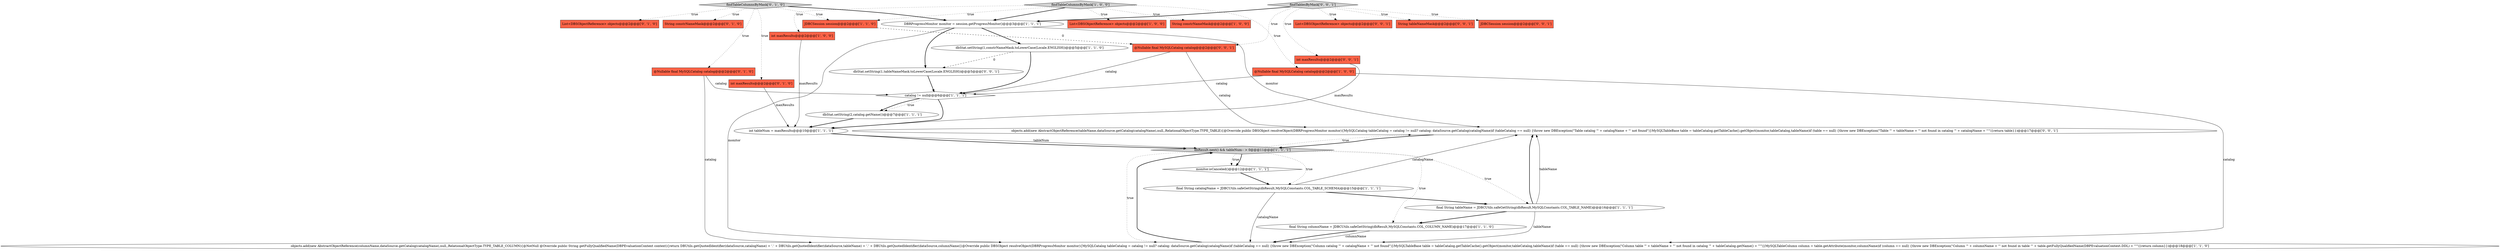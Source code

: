 digraph {
20 [style = filled, label = "findTableColumnsByMask['0', '1', '0']", fillcolor = lightgray, shape = diamond image = "AAA0AAABBB2BBB"];
19 [style = filled, label = "String constrNameMask@@@2@@@['0', '1', '0']", fillcolor = tomato, shape = box image = "AAA0AAABBB2BBB"];
8 [style = filled, label = "final String catalogName = JDBCUtils.safeGetString(dbResult,MySQLConstants.COL_TABLE_SCHEMA)@@@15@@@['1', '1', '1']", fillcolor = white, shape = ellipse image = "AAA0AAABBB1BBB"];
11 [style = filled, label = "List<DBSObjectReference> objects@@@2@@@['1', '0', '0']", fillcolor = tomato, shape = box image = "AAA0AAABBB1BBB"];
6 [style = filled, label = "int maxResults@@@2@@@['1', '0', '0']", fillcolor = tomato, shape = box image = "AAA0AAABBB1BBB"];
27 [style = filled, label = "objects.add(new AbstractObjectReference(tableName,dataSource.getCatalog(catalogName),null,,RelationalObjectType.TYPE_TABLE){@Override public DBSObject resolveObject(DBRProgressMonitor monitor){MySQLCatalog tableCatalog = catalog != null? catalog: dataSource.getCatalog(catalogName)if (tableCatalog == null) {throw new DBException(\"Table catalog '\" + catalogName + \"' not found\")}MySQLTableBase table = tableCatalog.getTableCache().getObject(monitor,tableCatalog,tableName)if (table == null) {throw new DBException(\"Table '\" + tableName + \"' not found in catalog '\" + catalogName + \"'\")}return table}})@@@17@@@['0', '0', '1']", fillcolor = white, shape = ellipse image = "AAA0AAABBB3BBB"];
16 [style = filled, label = "int tableNum = maxResults@@@10@@@['1', '1', '1']", fillcolor = white, shape = ellipse image = "AAA0AAABBB1BBB"];
14 [style = filled, label = "dbStat.setString(1,constrNameMask.toLowerCase(Locale.ENGLISH))@@@5@@@['1', '1', '0']", fillcolor = white, shape = ellipse image = "AAA0AAABBB1BBB"];
0 [style = filled, label = "objects.add(new AbstractObjectReference(columnName,dataSource.getCatalog(catalogName),null,,RelationalObjectType.TYPE_TABLE_COLUMN){@NotNull @Override public String getFullyQualifiedName(DBPEvaluationContext context){return DBUtils.getQuotedIdentifier(dataSource,catalogName) + '.' + DBUtils.getQuotedIdentifier(dataSource,tableName) + '.' + DBUtils.getQuotedIdentifier(dataSource,columnName)}@Override public DBSObject resolveObject(DBRProgressMonitor monitor){MySQLCatalog tableCatalog = catalog != null? catalog: dataSource.getCatalog(catalogName)if (tableCatalog == null) {throw new DBException(\"Column catalog '\" + catalogName + \"' not found\")}MySQLTableBase table = tableCatalog.getTableCache().getObject(monitor,tableCatalog,tableName)if (table == null) {throw new DBException(\"Column table '\" + tableName + \"' not found in catalog '\" + tableCatalog.getName() + \"'\")}MySQLTableColumn column = table.getAttribute(monitor,columnName)if (column == null) {throw new DBException(\"Column '\" + columnName + \"' not found in table '\" + table.getFullyQualifiedName(DBPEvaluationContext.DDL) + \"'\")}return column}})@@@18@@@['1', '1', '0']", fillcolor = white, shape = ellipse image = "AAA0AAABBB1BBB"];
7 [style = filled, label = "DBRProgressMonitor monitor = session.getProgressMonitor()@@@3@@@['1', '1', '1']", fillcolor = white, shape = ellipse image = "AAA0AAABBB1BBB"];
10 [style = filled, label = "String constrNameMask@@@2@@@['1', '0', '0']", fillcolor = tomato, shape = box image = "AAA0AAABBB1BBB"];
1 [style = filled, label = "monitor.isCanceled()@@@12@@@['1', '1', '1']", fillcolor = white, shape = diamond image = "AAA0AAABBB1BBB"];
23 [style = filled, label = "dbStat.setString(1,tableNameMask.toLowerCase(Locale.ENGLISH))@@@5@@@['0', '0', '1']", fillcolor = white, shape = ellipse image = "AAA0AAABBB3BBB"];
17 [style = filled, label = "int maxResults@@@2@@@['0', '1', '0']", fillcolor = tomato, shape = box image = "AAA0AAABBB2BBB"];
3 [style = filled, label = "final String tableName = JDBCUtils.safeGetString(dbResult,MySQLConstants.COL_TABLE_NAME)@@@16@@@['1', '1', '1']", fillcolor = white, shape = ellipse image = "AAA0AAABBB1BBB"];
21 [style = filled, label = "List<DBSObjectReference> objects@@@2@@@['0', '1', '0']", fillcolor = tomato, shape = box image = "AAA0AAABBB2BBB"];
4 [style = filled, label = "@Nullable final MySQLCatalog catalog@@@2@@@['1', '0', '0']", fillcolor = tomato, shape = box image = "AAA0AAABBB1BBB"];
22 [style = filled, label = "List<DBSObjectReference> objects@@@2@@@['0', '0', '1']", fillcolor = tomato, shape = box image = "AAA0AAABBB3BBB"];
29 [style = filled, label = "findTablesByMask['0', '0', '1']", fillcolor = lightgray, shape = diamond image = "AAA0AAABBB3BBB"];
2 [style = filled, label = "dbResult.next() && tableNum-- > 0@@@11@@@['1', '1', '1']", fillcolor = lightgray, shape = diamond image = "AAA0AAABBB1BBB"];
18 [style = filled, label = "@Nullable final MySQLCatalog catalog@@@2@@@['0', '1', '0']", fillcolor = tomato, shape = box image = "AAA0AAABBB2BBB"];
24 [style = filled, label = "int maxResults@@@2@@@['0', '0', '1']", fillcolor = tomato, shape = box image = "AAA0AAABBB3BBB"];
28 [style = filled, label = "@Nullable final MySQLCatalog catalog@@@2@@@['0', '0', '1']", fillcolor = tomato, shape = box image = "AAA0AAABBB3BBB"];
5 [style = filled, label = "catalog != null@@@6@@@['1', '1', '1']", fillcolor = white, shape = diamond image = "AAA0AAABBB1BBB"];
26 [style = filled, label = "String tableNameMask@@@2@@@['0', '0', '1']", fillcolor = tomato, shape = box image = "AAA0AAABBB3BBB"];
25 [style = filled, label = "JDBCSession session@@@2@@@['0', '0', '1']", fillcolor = tomato, shape = box image = "AAA0AAABBB3BBB"];
15 [style = filled, label = "final String columnName = JDBCUtils.safeGetString(dbResult,MySQLConstants.COL_COLUMN_NAME)@@@17@@@['1', '1', '0']", fillcolor = white, shape = ellipse image = "AAA0AAABBB1BBB"];
13 [style = filled, label = "JDBCSession session@@@2@@@['1', '1', '0']", fillcolor = tomato, shape = box image = "AAA0AAABBB1BBB"];
12 [style = filled, label = "findTableColumnsByMask['1', '0', '0']", fillcolor = lightgray, shape = diamond image = "AAA0AAABBB1BBB"];
9 [style = filled, label = "dbStat.setString(2,catalog.getName())@@@7@@@['1', '1', '1']", fillcolor = white, shape = ellipse image = "AAA0AAABBB1BBB"];
4->5 [style = solid, label="catalog"];
14->5 [style = bold, label=""];
12->10 [style = dotted, label="true"];
7->23 [style = bold, label=""];
12->7 [style = bold, label=""];
29->24 [style = dotted, label="true"];
2->3 [style = dotted, label="true"];
3->0 [style = solid, label="tableName"];
2->27 [style = dotted, label="true"];
18->0 [style = solid, label="catalog"];
20->7 [style = bold, label=""];
18->5 [style = solid, label="catalog"];
20->21 [style = dotted, label="true"];
2->8 [style = dotted, label="true"];
5->9 [style = dotted, label="true"];
20->18 [style = dotted, label="true"];
12->11 [style = dotted, label="true"];
8->0 [style = solid, label="catalogName"];
9->16 [style = bold, label=""];
15->0 [style = solid, label="columnName"];
1->8 [style = bold, label=""];
7->0 [style = solid, label="monitor"];
12->13 [style = dotted, label="true"];
24->16 [style = solid, label="maxResults"];
20->17 [style = dotted, label="true"];
29->26 [style = dotted, label="true"];
5->9 [style = bold, label=""];
28->5 [style = solid, label="catalog"];
3->27 [style = bold, label=""];
8->3 [style = bold, label=""];
7->14 [style = bold, label=""];
16->2 [style = bold, label=""];
2->1 [style = dotted, label="true"];
28->27 [style = solid, label="catalog"];
15->0 [style = bold, label=""];
2->15 [style = dotted, label="true"];
12->4 [style = dotted, label="true"];
16->2 [style = solid, label="tableNum"];
2->1 [style = bold, label=""];
23->5 [style = bold, label=""];
6->16 [style = solid, label="maxResults"];
3->15 [style = bold, label=""];
4->0 [style = solid, label="catalog"];
8->27 [style = solid, label="catalogName"];
29->7 [style = bold, label=""];
20->13 [style = dotted, label="true"];
29->22 [style = dotted, label="true"];
20->19 [style = dotted, label="true"];
2->0 [style = dotted, label="true"];
0->2 [style = bold, label=""];
12->6 [style = dotted, label="true"];
3->27 [style = solid, label="tableName"];
29->25 [style = dotted, label="true"];
17->16 [style = solid, label="maxResults"];
14->23 [style = dashed, label="0"];
7->27 [style = solid, label="monitor"];
29->28 [style = dotted, label="true"];
5->16 [style = bold, label=""];
13->28 [style = dashed, label="0"];
27->2 [style = bold, label=""];
}
